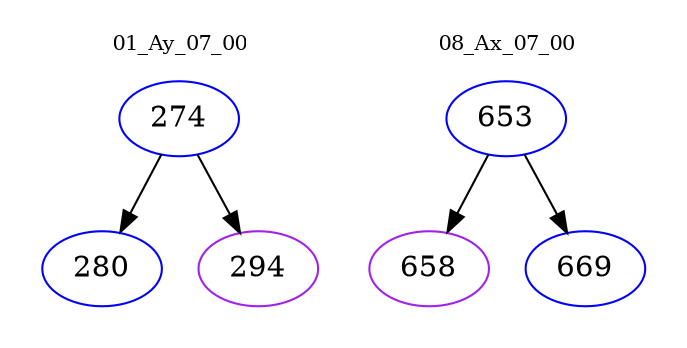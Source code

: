 digraph{
subgraph cluster_0 {
color = white
label = "01_Ay_07_00";
fontsize=10;
T0_274 [label="274", color="blue"]
T0_274 -> T0_280 [color="black"]
T0_280 [label="280", color="blue"]
T0_274 -> T0_294 [color="black"]
T0_294 [label="294", color="purple"]
}
subgraph cluster_1 {
color = white
label = "08_Ax_07_00";
fontsize=10;
T1_653 [label="653", color="blue"]
T1_653 -> T1_658 [color="black"]
T1_658 [label="658", color="purple"]
T1_653 -> T1_669 [color="black"]
T1_669 [label="669", color="blue"]
}
}
